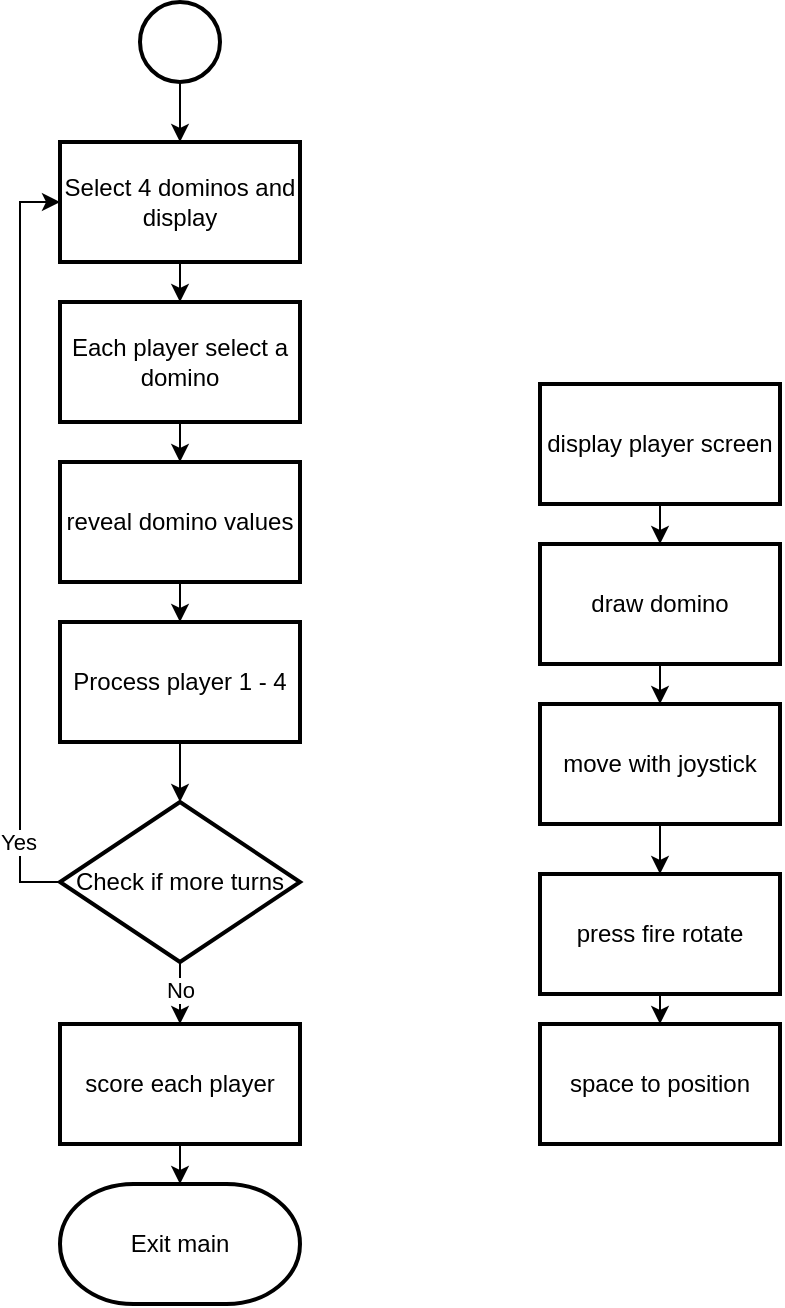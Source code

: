 <mxfile version="20.3.0" type="device"><diagram id="C5RBs43oDa-KdzZeNtuy" name="Page-1"><mxGraphModel dx="756" dy="914" grid="1" gridSize="10" guides="1" tooltips="1" connect="1" arrows="1" fold="1" page="1" pageScale="1" pageWidth="827" pageHeight="1169" math="0" shadow="0"><root><mxCell id="WIyWlLk6GJQsqaUBKTNV-0"/><mxCell id="WIyWlLk6GJQsqaUBKTNV-1" parent="WIyWlLk6GJQsqaUBKTNV-0"/><mxCell id="mgio-bP6VElSIi0Isajg-2" value="" style="edgeStyle=orthogonalEdgeStyle;rounded=0;orthogonalLoop=1;jettySize=auto;html=1;" edge="1" parent="WIyWlLk6GJQsqaUBKTNV-1" source="mgio-bP6VElSIi0Isajg-0" target="mgio-bP6VElSIi0Isajg-1"><mxGeometry relative="1" as="geometry"/></mxCell><mxCell id="mgio-bP6VElSIi0Isajg-0" value="" style="strokeWidth=2;html=1;shape=mxgraph.flowchart.start_2;whiteSpace=wrap;" vertex="1" parent="WIyWlLk6GJQsqaUBKTNV-1"><mxGeometry x="160" y="80" width="40" height="40" as="geometry"/></mxCell><mxCell id="mgio-bP6VElSIi0Isajg-4" value="" style="edgeStyle=orthogonalEdgeStyle;rounded=0;orthogonalLoop=1;jettySize=auto;html=1;" edge="1" parent="WIyWlLk6GJQsqaUBKTNV-1" source="mgio-bP6VElSIi0Isajg-1"><mxGeometry relative="1" as="geometry"><mxPoint x="180" y="230" as="targetPoint"/></mxGeometry></mxCell><mxCell id="mgio-bP6VElSIi0Isajg-1" value="Select 4 dominos and display" style="whiteSpace=wrap;html=1;strokeWidth=2;" vertex="1" parent="WIyWlLk6GJQsqaUBKTNV-1"><mxGeometry x="120" y="150" width="120" height="60" as="geometry"/></mxCell><mxCell id="mgio-bP6VElSIi0Isajg-8" value="" style="edgeStyle=orthogonalEdgeStyle;rounded=0;orthogonalLoop=1;jettySize=auto;html=1;" edge="1" parent="WIyWlLk6GJQsqaUBKTNV-1" source="mgio-bP6VElSIi0Isajg-5" target="mgio-bP6VElSIi0Isajg-7"><mxGeometry relative="1" as="geometry"/></mxCell><mxCell id="mgio-bP6VElSIi0Isajg-5" value="display player screen" style="whiteSpace=wrap;html=1;strokeWidth=2;" vertex="1" parent="WIyWlLk6GJQsqaUBKTNV-1"><mxGeometry x="360" y="271" width="120" height="60" as="geometry"/></mxCell><mxCell id="mgio-bP6VElSIi0Isajg-10" value="" style="edgeStyle=orthogonalEdgeStyle;rounded=0;orthogonalLoop=1;jettySize=auto;html=1;" edge="1" parent="WIyWlLk6GJQsqaUBKTNV-1" source="mgio-bP6VElSIi0Isajg-7" target="mgio-bP6VElSIi0Isajg-9"><mxGeometry relative="1" as="geometry"/></mxCell><mxCell id="mgio-bP6VElSIi0Isajg-7" value="draw domino" style="whiteSpace=wrap;html=1;strokeWidth=2;" vertex="1" parent="WIyWlLk6GJQsqaUBKTNV-1"><mxGeometry x="360" y="351" width="120" height="60" as="geometry"/></mxCell><mxCell id="mgio-bP6VElSIi0Isajg-12" value="" style="edgeStyle=orthogonalEdgeStyle;rounded=0;orthogonalLoop=1;jettySize=auto;html=1;" edge="1" parent="WIyWlLk6GJQsqaUBKTNV-1" source="mgio-bP6VElSIi0Isajg-9" target="mgio-bP6VElSIi0Isajg-11"><mxGeometry relative="1" as="geometry"/></mxCell><mxCell id="mgio-bP6VElSIi0Isajg-9" value="move with joystick" style="whiteSpace=wrap;html=1;strokeWidth=2;" vertex="1" parent="WIyWlLk6GJQsqaUBKTNV-1"><mxGeometry x="360" y="431" width="120" height="60" as="geometry"/></mxCell><mxCell id="mgio-bP6VElSIi0Isajg-14" value="" style="edgeStyle=orthogonalEdgeStyle;rounded=0;orthogonalLoop=1;jettySize=auto;html=1;" edge="1" parent="WIyWlLk6GJQsqaUBKTNV-1" source="mgio-bP6VElSIi0Isajg-11" target="mgio-bP6VElSIi0Isajg-13"><mxGeometry relative="1" as="geometry"/></mxCell><mxCell id="mgio-bP6VElSIi0Isajg-11" value="press fire rotate" style="whiteSpace=wrap;html=1;strokeWidth=2;" vertex="1" parent="WIyWlLk6GJQsqaUBKTNV-1"><mxGeometry x="360" y="516" width="120" height="60" as="geometry"/></mxCell><mxCell id="mgio-bP6VElSIi0Isajg-13" value="space to position" style="whiteSpace=wrap;html=1;strokeWidth=2;" vertex="1" parent="WIyWlLk6GJQsqaUBKTNV-1"><mxGeometry x="360" y="591" width="120" height="60" as="geometry"/></mxCell><mxCell id="mgio-bP6VElSIi0Isajg-25" value="" style="edgeStyle=orthogonalEdgeStyle;rounded=0;orthogonalLoop=1;jettySize=auto;html=1;entryX=0.5;entryY=0;entryDx=0;entryDy=0;" edge="1" parent="WIyWlLk6GJQsqaUBKTNV-1" source="mgio-bP6VElSIi0Isajg-15" target="mgio-bP6VElSIi0Isajg-26"><mxGeometry relative="1" as="geometry"><mxPoint x="180" y="470" as="targetPoint"/></mxGeometry></mxCell><mxCell id="mgio-bP6VElSIi0Isajg-15" value="Process player 1 - 4" style="whiteSpace=wrap;html=1;strokeWidth=2;" vertex="1" parent="WIyWlLk6GJQsqaUBKTNV-1"><mxGeometry x="120" y="390" width="120" height="60" as="geometry"/></mxCell><mxCell id="mgio-bP6VElSIi0Isajg-22" value="" style="edgeStyle=orthogonalEdgeStyle;rounded=0;orthogonalLoop=1;jettySize=auto;html=1;" edge="1" parent="WIyWlLk6GJQsqaUBKTNV-1" source="mgio-bP6VElSIi0Isajg-19" target="mgio-bP6VElSIi0Isajg-21"><mxGeometry relative="1" as="geometry"/></mxCell><mxCell id="mgio-bP6VElSIi0Isajg-19" value="Each player select a domino" style="whiteSpace=wrap;html=1;strokeWidth=2;" vertex="1" parent="WIyWlLk6GJQsqaUBKTNV-1"><mxGeometry x="120" y="230" width="120" height="60" as="geometry"/></mxCell><mxCell id="mgio-bP6VElSIi0Isajg-23" value="" style="edgeStyle=orthogonalEdgeStyle;rounded=0;orthogonalLoop=1;jettySize=auto;html=1;" edge="1" parent="WIyWlLk6GJQsqaUBKTNV-1" source="mgio-bP6VElSIi0Isajg-21" target="mgio-bP6VElSIi0Isajg-15"><mxGeometry relative="1" as="geometry"/></mxCell><mxCell id="mgio-bP6VElSIi0Isajg-21" value="reveal domino values" style="whiteSpace=wrap;html=1;strokeWidth=2;" vertex="1" parent="WIyWlLk6GJQsqaUBKTNV-1"><mxGeometry x="120" y="310" width="120" height="60" as="geometry"/></mxCell><mxCell id="mgio-bP6VElSIi0Isajg-29" style="edgeStyle=orthogonalEdgeStyle;rounded=0;orthogonalLoop=1;jettySize=auto;html=1;exitX=0;exitY=0.5;exitDx=0;exitDy=0;entryX=0;entryY=0.5;entryDx=0;entryDy=0;" edge="1" parent="WIyWlLk6GJQsqaUBKTNV-1" source="mgio-bP6VElSIi0Isajg-26" target="mgio-bP6VElSIi0Isajg-1"><mxGeometry relative="1" as="geometry"/></mxCell><mxCell id="mgio-bP6VElSIi0Isajg-34" value="Yes" style="edgeLabel;html=1;align=center;verticalAlign=middle;resizable=0;points=[];" vertex="1" connectable="0" parent="mgio-bP6VElSIi0Isajg-29"><mxGeometry x="-0.789" y="1" relative="1" as="geometry"><mxPoint as="offset"/></mxGeometry></mxCell><mxCell id="mgio-bP6VElSIi0Isajg-31" value="No" style="edgeStyle=orthogonalEdgeStyle;rounded=0;orthogonalLoop=1;jettySize=auto;html=1;entryX=0.5;entryY=0;entryDx=0;entryDy=0;" edge="1" parent="WIyWlLk6GJQsqaUBKTNV-1" target="mgio-bP6VElSIi0Isajg-30"><mxGeometry relative="1" as="geometry"><mxPoint x="180" y="556" as="sourcePoint"/><mxPoint x="180" y="586" as="targetPoint"/></mxGeometry></mxCell><mxCell id="mgio-bP6VElSIi0Isajg-26" value="Check if more turns" style="rhombus;whiteSpace=wrap;html=1;strokeWidth=2;" vertex="1" parent="WIyWlLk6GJQsqaUBKTNV-1"><mxGeometry x="120" y="480" width="120" height="80" as="geometry"/></mxCell><mxCell id="mgio-bP6VElSIi0Isajg-33" value="" style="edgeStyle=orthogonalEdgeStyle;rounded=0;orthogonalLoop=1;jettySize=auto;html=1;" edge="1" parent="WIyWlLk6GJQsqaUBKTNV-1" source="mgio-bP6VElSIi0Isajg-30" target="mgio-bP6VElSIi0Isajg-32"><mxGeometry relative="1" as="geometry"/></mxCell><mxCell id="mgio-bP6VElSIi0Isajg-30" value="score each player" style="whiteSpace=wrap;html=1;strokeWidth=2;" vertex="1" parent="WIyWlLk6GJQsqaUBKTNV-1"><mxGeometry x="120" y="591" width="120" height="60" as="geometry"/></mxCell><mxCell id="mgio-bP6VElSIi0Isajg-32" value="Exit main" style="strokeWidth=2;html=1;shape=mxgraph.flowchart.terminator;whiteSpace=wrap;" vertex="1" parent="WIyWlLk6GJQsqaUBKTNV-1"><mxGeometry x="120" y="671" width="120" height="60" as="geometry"/></mxCell></root></mxGraphModel></diagram></mxfile>